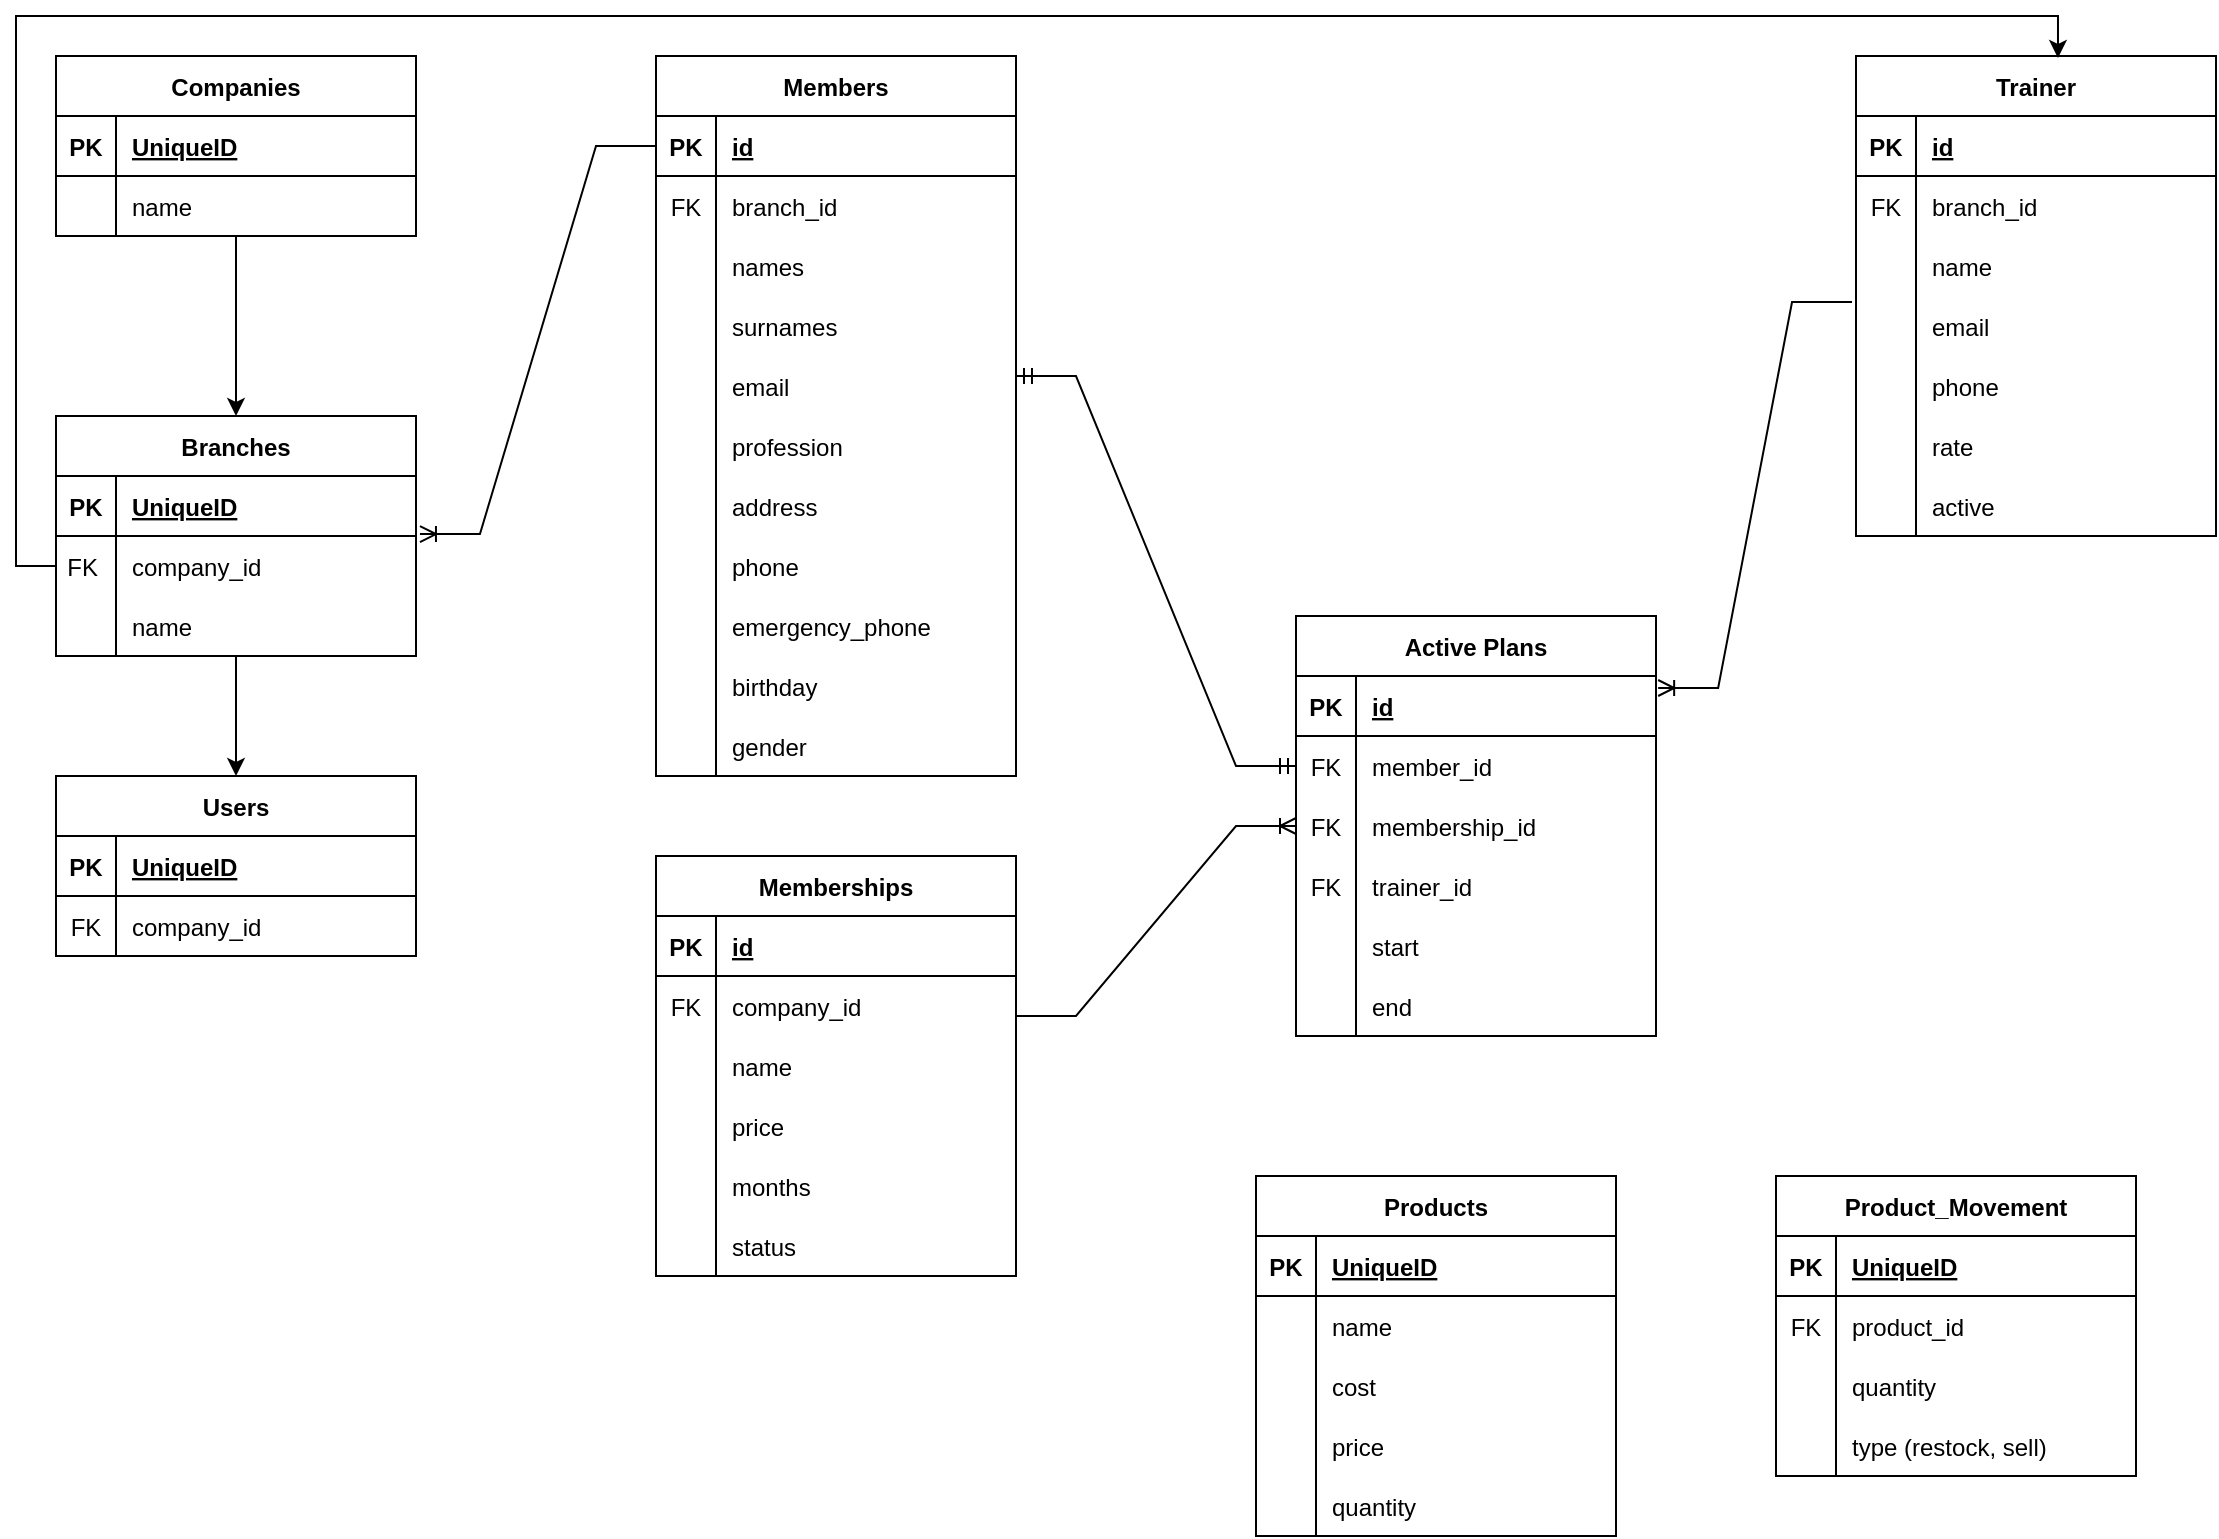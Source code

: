 <mxfile version="16.6.1" type="device"><diagram id="lhhKq6Ts2wrYSSRX7EdL" name="Page-1"><mxGraphModel dx="1662" dy="762" grid="1" gridSize="10" guides="1" tooltips="1" connect="1" arrows="1" fold="1" page="1" pageScale="1" pageWidth="1169" pageHeight="827" math="0" shadow="0"><root><mxCell id="0"/><mxCell id="1" parent="0"/><mxCell id="RJfyEJ_BaWfIP3uVrwbd-1" value="Members" style="shape=table;startSize=30;container=1;collapsible=1;childLayout=tableLayout;fixedRows=1;rowLines=0;fontStyle=1;align=center;resizeLast=1;" vertex="1" parent="1"><mxGeometry x="340" y="40" width="180" height="360" as="geometry"/></mxCell><mxCell id="RJfyEJ_BaWfIP3uVrwbd-2" value="" style="shape=tableRow;horizontal=0;startSize=0;swimlaneHead=0;swimlaneBody=0;fillColor=none;collapsible=0;dropTarget=0;points=[[0,0.5],[1,0.5]];portConstraint=eastwest;top=0;left=0;right=0;bottom=1;" vertex="1" parent="RJfyEJ_BaWfIP3uVrwbd-1"><mxGeometry y="30" width="180" height="30" as="geometry"/></mxCell><mxCell id="RJfyEJ_BaWfIP3uVrwbd-3" value="PK" style="shape=partialRectangle;connectable=0;fillColor=none;top=0;left=0;bottom=0;right=0;fontStyle=1;overflow=hidden;" vertex="1" parent="RJfyEJ_BaWfIP3uVrwbd-2"><mxGeometry width="30" height="30" as="geometry"><mxRectangle width="30" height="30" as="alternateBounds"/></mxGeometry></mxCell><mxCell id="RJfyEJ_BaWfIP3uVrwbd-4" value="id" style="shape=partialRectangle;connectable=0;fillColor=none;top=0;left=0;bottom=0;right=0;align=left;spacingLeft=6;fontStyle=5;overflow=hidden;" vertex="1" parent="RJfyEJ_BaWfIP3uVrwbd-2"><mxGeometry x="30" width="150" height="30" as="geometry"><mxRectangle width="150" height="30" as="alternateBounds"/></mxGeometry></mxCell><mxCell id="RJfyEJ_BaWfIP3uVrwbd-250" value="" style="shape=tableRow;horizontal=0;startSize=0;swimlaneHead=0;swimlaneBody=0;fillColor=none;collapsible=0;dropTarget=0;points=[[0,0.5],[1,0.5]];portConstraint=eastwest;top=0;left=0;right=0;bottom=0;" vertex="1" parent="RJfyEJ_BaWfIP3uVrwbd-1"><mxGeometry y="60" width="180" height="30" as="geometry"/></mxCell><mxCell id="RJfyEJ_BaWfIP3uVrwbd-251" value="FK" style="shape=partialRectangle;connectable=0;fillColor=none;top=0;left=0;bottom=0;right=0;editable=1;overflow=hidden;" vertex="1" parent="RJfyEJ_BaWfIP3uVrwbd-250"><mxGeometry width="30" height="30" as="geometry"><mxRectangle width="30" height="30" as="alternateBounds"/></mxGeometry></mxCell><mxCell id="RJfyEJ_BaWfIP3uVrwbd-252" value="branch_id" style="shape=partialRectangle;connectable=0;fillColor=none;top=0;left=0;bottom=0;right=0;align=left;spacingLeft=6;overflow=hidden;" vertex="1" parent="RJfyEJ_BaWfIP3uVrwbd-250"><mxGeometry x="30" width="150" height="30" as="geometry"><mxRectangle width="150" height="30" as="alternateBounds"/></mxGeometry></mxCell><mxCell id="RJfyEJ_BaWfIP3uVrwbd-5" value="" style="shape=tableRow;horizontal=0;startSize=0;swimlaneHead=0;swimlaneBody=0;fillColor=none;collapsible=0;dropTarget=0;points=[[0,0.5],[1,0.5]];portConstraint=eastwest;top=0;left=0;right=0;bottom=0;" vertex="1" parent="RJfyEJ_BaWfIP3uVrwbd-1"><mxGeometry y="90" width="180" height="30" as="geometry"/></mxCell><mxCell id="RJfyEJ_BaWfIP3uVrwbd-6" value="" style="shape=partialRectangle;connectable=0;fillColor=none;top=0;left=0;bottom=0;right=0;editable=1;overflow=hidden;" vertex="1" parent="RJfyEJ_BaWfIP3uVrwbd-5"><mxGeometry width="30" height="30" as="geometry"><mxRectangle width="30" height="30" as="alternateBounds"/></mxGeometry></mxCell><mxCell id="RJfyEJ_BaWfIP3uVrwbd-7" value="names" style="shape=partialRectangle;connectable=0;fillColor=none;top=0;left=0;bottom=0;right=0;align=left;spacingLeft=6;overflow=hidden;" vertex="1" parent="RJfyEJ_BaWfIP3uVrwbd-5"><mxGeometry x="30" width="150" height="30" as="geometry"><mxRectangle width="150" height="30" as="alternateBounds"/></mxGeometry></mxCell><mxCell id="RJfyEJ_BaWfIP3uVrwbd-8" value="" style="shape=tableRow;horizontal=0;startSize=0;swimlaneHead=0;swimlaneBody=0;fillColor=none;collapsible=0;dropTarget=0;points=[[0,0.5],[1,0.5]];portConstraint=eastwest;top=0;left=0;right=0;bottom=0;" vertex="1" parent="RJfyEJ_BaWfIP3uVrwbd-1"><mxGeometry y="120" width="180" height="30" as="geometry"/></mxCell><mxCell id="RJfyEJ_BaWfIP3uVrwbd-9" value="" style="shape=partialRectangle;connectable=0;fillColor=none;top=0;left=0;bottom=0;right=0;editable=1;overflow=hidden;" vertex="1" parent="RJfyEJ_BaWfIP3uVrwbd-8"><mxGeometry width="30" height="30" as="geometry"><mxRectangle width="30" height="30" as="alternateBounds"/></mxGeometry></mxCell><mxCell id="RJfyEJ_BaWfIP3uVrwbd-10" value="surnames" style="shape=partialRectangle;connectable=0;fillColor=none;top=0;left=0;bottom=0;right=0;align=left;spacingLeft=6;overflow=hidden;" vertex="1" parent="RJfyEJ_BaWfIP3uVrwbd-8"><mxGeometry x="30" width="150" height="30" as="geometry"><mxRectangle width="150" height="30" as="alternateBounds"/></mxGeometry></mxCell><mxCell id="RJfyEJ_BaWfIP3uVrwbd-11" value="" style="shape=tableRow;horizontal=0;startSize=0;swimlaneHead=0;swimlaneBody=0;fillColor=none;collapsible=0;dropTarget=0;points=[[0,0.5],[1,0.5]];portConstraint=eastwest;top=0;left=0;right=0;bottom=0;" vertex="1" parent="RJfyEJ_BaWfIP3uVrwbd-1"><mxGeometry y="150" width="180" height="30" as="geometry"/></mxCell><mxCell id="RJfyEJ_BaWfIP3uVrwbd-12" value="" style="shape=partialRectangle;connectable=0;fillColor=none;top=0;left=0;bottom=0;right=0;editable=1;overflow=hidden;" vertex="1" parent="RJfyEJ_BaWfIP3uVrwbd-11"><mxGeometry width="30" height="30" as="geometry"><mxRectangle width="30" height="30" as="alternateBounds"/></mxGeometry></mxCell><mxCell id="RJfyEJ_BaWfIP3uVrwbd-13" value="email" style="shape=partialRectangle;connectable=0;fillColor=none;top=0;left=0;bottom=0;right=0;align=left;spacingLeft=6;overflow=hidden;" vertex="1" parent="RJfyEJ_BaWfIP3uVrwbd-11"><mxGeometry x="30" width="150" height="30" as="geometry"><mxRectangle width="150" height="30" as="alternateBounds"/></mxGeometry></mxCell><mxCell id="RJfyEJ_BaWfIP3uVrwbd-34" value="" style="shape=tableRow;horizontal=0;startSize=0;swimlaneHead=0;swimlaneBody=0;fillColor=none;collapsible=0;dropTarget=0;points=[[0,0.5],[1,0.5]];portConstraint=eastwest;top=0;left=0;right=0;bottom=0;" vertex="1" parent="RJfyEJ_BaWfIP3uVrwbd-1"><mxGeometry y="180" width="180" height="30" as="geometry"/></mxCell><mxCell id="RJfyEJ_BaWfIP3uVrwbd-35" value="" style="shape=partialRectangle;connectable=0;fillColor=none;top=0;left=0;bottom=0;right=0;editable=1;overflow=hidden;" vertex="1" parent="RJfyEJ_BaWfIP3uVrwbd-34"><mxGeometry width="30" height="30" as="geometry"><mxRectangle width="30" height="30" as="alternateBounds"/></mxGeometry></mxCell><mxCell id="RJfyEJ_BaWfIP3uVrwbd-36" value="profession" style="shape=partialRectangle;connectable=0;fillColor=none;top=0;left=0;bottom=0;right=0;align=left;spacingLeft=6;overflow=hidden;" vertex="1" parent="RJfyEJ_BaWfIP3uVrwbd-34"><mxGeometry x="30" width="150" height="30" as="geometry"><mxRectangle width="150" height="30" as="alternateBounds"/></mxGeometry></mxCell><mxCell id="RJfyEJ_BaWfIP3uVrwbd-40" value="" style="shape=tableRow;horizontal=0;startSize=0;swimlaneHead=0;swimlaneBody=0;fillColor=none;collapsible=0;dropTarget=0;points=[[0,0.5],[1,0.5]];portConstraint=eastwest;top=0;left=0;right=0;bottom=0;" vertex="1" parent="RJfyEJ_BaWfIP3uVrwbd-1"><mxGeometry y="210" width="180" height="30" as="geometry"/></mxCell><mxCell id="RJfyEJ_BaWfIP3uVrwbd-41" value="" style="shape=partialRectangle;connectable=0;fillColor=none;top=0;left=0;bottom=0;right=0;editable=1;overflow=hidden;" vertex="1" parent="RJfyEJ_BaWfIP3uVrwbd-40"><mxGeometry width="30" height="30" as="geometry"><mxRectangle width="30" height="30" as="alternateBounds"/></mxGeometry></mxCell><mxCell id="RJfyEJ_BaWfIP3uVrwbd-42" value="address" style="shape=partialRectangle;connectable=0;fillColor=none;top=0;left=0;bottom=0;right=0;align=left;spacingLeft=6;overflow=hidden;" vertex="1" parent="RJfyEJ_BaWfIP3uVrwbd-40"><mxGeometry x="30" width="150" height="30" as="geometry"><mxRectangle width="150" height="30" as="alternateBounds"/></mxGeometry></mxCell><mxCell id="RJfyEJ_BaWfIP3uVrwbd-37" value="" style="shape=tableRow;horizontal=0;startSize=0;swimlaneHead=0;swimlaneBody=0;fillColor=none;collapsible=0;dropTarget=0;points=[[0,0.5],[1,0.5]];portConstraint=eastwest;top=0;left=0;right=0;bottom=0;" vertex="1" parent="RJfyEJ_BaWfIP3uVrwbd-1"><mxGeometry y="240" width="180" height="30" as="geometry"/></mxCell><mxCell id="RJfyEJ_BaWfIP3uVrwbd-38" value="" style="shape=partialRectangle;connectable=0;fillColor=none;top=0;left=0;bottom=0;right=0;editable=1;overflow=hidden;" vertex="1" parent="RJfyEJ_BaWfIP3uVrwbd-37"><mxGeometry width="30" height="30" as="geometry"><mxRectangle width="30" height="30" as="alternateBounds"/></mxGeometry></mxCell><mxCell id="RJfyEJ_BaWfIP3uVrwbd-39" value="phone" style="shape=partialRectangle;connectable=0;fillColor=none;top=0;left=0;bottom=0;right=0;align=left;spacingLeft=6;overflow=hidden;" vertex="1" parent="RJfyEJ_BaWfIP3uVrwbd-37"><mxGeometry x="30" width="150" height="30" as="geometry"><mxRectangle width="150" height="30" as="alternateBounds"/></mxGeometry></mxCell><mxCell id="RJfyEJ_BaWfIP3uVrwbd-14" value="" style="shape=tableRow;horizontal=0;startSize=0;swimlaneHead=0;swimlaneBody=0;fillColor=none;collapsible=0;dropTarget=0;points=[[0,0.5],[1,0.5]];portConstraint=eastwest;top=0;left=0;right=0;bottom=0;" vertex="1" parent="RJfyEJ_BaWfIP3uVrwbd-1"><mxGeometry y="270" width="180" height="30" as="geometry"/></mxCell><mxCell id="RJfyEJ_BaWfIP3uVrwbd-15" value="" style="shape=partialRectangle;connectable=0;fillColor=none;top=0;left=0;bottom=0;right=0;editable=1;overflow=hidden;" vertex="1" parent="RJfyEJ_BaWfIP3uVrwbd-14"><mxGeometry width="30" height="30" as="geometry"><mxRectangle width="30" height="30" as="alternateBounds"/></mxGeometry></mxCell><mxCell id="RJfyEJ_BaWfIP3uVrwbd-16" value="emergency_phone" style="shape=partialRectangle;connectable=0;fillColor=none;top=0;left=0;bottom=0;right=0;align=left;spacingLeft=6;overflow=hidden;" vertex="1" parent="RJfyEJ_BaWfIP3uVrwbd-14"><mxGeometry x="30" width="150" height="30" as="geometry"><mxRectangle width="150" height="30" as="alternateBounds"/></mxGeometry></mxCell><mxCell id="RJfyEJ_BaWfIP3uVrwbd-43" value="" style="shape=tableRow;horizontal=0;startSize=0;swimlaneHead=0;swimlaneBody=0;fillColor=none;collapsible=0;dropTarget=0;points=[[0,0.5],[1,0.5]];portConstraint=eastwest;top=0;left=0;right=0;bottom=0;" vertex="1" parent="RJfyEJ_BaWfIP3uVrwbd-1"><mxGeometry y="300" width="180" height="30" as="geometry"/></mxCell><mxCell id="RJfyEJ_BaWfIP3uVrwbd-44" value="" style="shape=partialRectangle;connectable=0;fillColor=none;top=0;left=0;bottom=0;right=0;editable=1;overflow=hidden;" vertex="1" parent="RJfyEJ_BaWfIP3uVrwbd-43"><mxGeometry width="30" height="30" as="geometry"><mxRectangle width="30" height="30" as="alternateBounds"/></mxGeometry></mxCell><mxCell id="RJfyEJ_BaWfIP3uVrwbd-45" value="birthday" style="shape=partialRectangle;connectable=0;fillColor=none;top=0;left=0;bottom=0;right=0;align=left;spacingLeft=6;overflow=hidden;" vertex="1" parent="RJfyEJ_BaWfIP3uVrwbd-43"><mxGeometry x="30" width="150" height="30" as="geometry"><mxRectangle width="150" height="30" as="alternateBounds"/></mxGeometry></mxCell><mxCell id="RJfyEJ_BaWfIP3uVrwbd-46" value="" style="shape=tableRow;horizontal=0;startSize=0;swimlaneHead=0;swimlaneBody=0;fillColor=none;collapsible=0;dropTarget=0;points=[[0,0.5],[1,0.5]];portConstraint=eastwest;top=0;left=0;right=0;bottom=0;" vertex="1" parent="RJfyEJ_BaWfIP3uVrwbd-1"><mxGeometry y="330" width="180" height="30" as="geometry"/></mxCell><mxCell id="RJfyEJ_BaWfIP3uVrwbd-47" value="" style="shape=partialRectangle;connectable=0;fillColor=none;top=0;left=0;bottom=0;right=0;editable=1;overflow=hidden;" vertex="1" parent="RJfyEJ_BaWfIP3uVrwbd-46"><mxGeometry width="30" height="30" as="geometry"><mxRectangle width="30" height="30" as="alternateBounds"/></mxGeometry></mxCell><mxCell id="RJfyEJ_BaWfIP3uVrwbd-48" value="gender" style="shape=partialRectangle;connectable=0;fillColor=none;top=0;left=0;bottom=0;right=0;align=left;spacingLeft=6;overflow=hidden;" vertex="1" parent="RJfyEJ_BaWfIP3uVrwbd-46"><mxGeometry x="30" width="150" height="30" as="geometry"><mxRectangle width="150" height="30" as="alternateBounds"/></mxGeometry></mxCell><mxCell id="RJfyEJ_BaWfIP3uVrwbd-51" value="Memberships" style="shape=table;startSize=30;container=1;collapsible=1;childLayout=tableLayout;fixedRows=1;rowLines=0;fontStyle=1;align=center;resizeLast=1;" vertex="1" parent="1"><mxGeometry x="340" y="440" width="180" height="210" as="geometry"/></mxCell><mxCell id="RJfyEJ_BaWfIP3uVrwbd-52" value="" style="shape=tableRow;horizontal=0;startSize=0;swimlaneHead=0;swimlaneBody=0;fillColor=none;collapsible=0;dropTarget=0;points=[[0,0.5],[1,0.5]];portConstraint=eastwest;top=0;left=0;right=0;bottom=1;" vertex="1" parent="RJfyEJ_BaWfIP3uVrwbd-51"><mxGeometry y="30" width="180" height="30" as="geometry"/></mxCell><mxCell id="RJfyEJ_BaWfIP3uVrwbd-53" value="PK" style="shape=partialRectangle;connectable=0;fillColor=none;top=0;left=0;bottom=0;right=0;fontStyle=1;overflow=hidden;" vertex="1" parent="RJfyEJ_BaWfIP3uVrwbd-52"><mxGeometry width="30" height="30" as="geometry"><mxRectangle width="30" height="30" as="alternateBounds"/></mxGeometry></mxCell><mxCell id="RJfyEJ_BaWfIP3uVrwbd-54" value="id" style="shape=partialRectangle;connectable=0;fillColor=none;top=0;left=0;bottom=0;right=0;align=left;spacingLeft=6;fontStyle=5;overflow=hidden;" vertex="1" parent="RJfyEJ_BaWfIP3uVrwbd-52"><mxGeometry x="30" width="150" height="30" as="geometry"><mxRectangle width="150" height="30" as="alternateBounds"/></mxGeometry></mxCell><mxCell id="RJfyEJ_BaWfIP3uVrwbd-269" value="" style="shape=tableRow;horizontal=0;startSize=0;swimlaneHead=0;swimlaneBody=0;fillColor=none;collapsible=0;dropTarget=0;points=[[0,0.5],[1,0.5]];portConstraint=eastwest;top=0;left=0;right=0;bottom=0;" vertex="1" parent="RJfyEJ_BaWfIP3uVrwbd-51"><mxGeometry y="60" width="180" height="30" as="geometry"/></mxCell><mxCell id="RJfyEJ_BaWfIP3uVrwbd-270" value="FK" style="shape=partialRectangle;connectable=0;fillColor=none;top=0;left=0;bottom=0;right=0;editable=1;overflow=hidden;" vertex="1" parent="RJfyEJ_BaWfIP3uVrwbd-269"><mxGeometry width="30" height="30" as="geometry"><mxRectangle width="30" height="30" as="alternateBounds"/></mxGeometry></mxCell><mxCell id="RJfyEJ_BaWfIP3uVrwbd-271" value="company_id" style="shape=partialRectangle;connectable=0;fillColor=none;top=0;left=0;bottom=0;right=0;align=left;spacingLeft=6;overflow=hidden;" vertex="1" parent="RJfyEJ_BaWfIP3uVrwbd-269"><mxGeometry x="30" width="150" height="30" as="geometry"><mxRectangle width="150" height="30" as="alternateBounds"/></mxGeometry></mxCell><mxCell id="RJfyEJ_BaWfIP3uVrwbd-55" value="" style="shape=tableRow;horizontal=0;startSize=0;swimlaneHead=0;swimlaneBody=0;fillColor=none;collapsible=0;dropTarget=0;points=[[0,0.5],[1,0.5]];portConstraint=eastwest;top=0;left=0;right=0;bottom=0;" vertex="1" parent="RJfyEJ_BaWfIP3uVrwbd-51"><mxGeometry y="90" width="180" height="30" as="geometry"/></mxCell><mxCell id="RJfyEJ_BaWfIP3uVrwbd-56" value="" style="shape=partialRectangle;connectable=0;fillColor=none;top=0;left=0;bottom=0;right=0;editable=1;overflow=hidden;" vertex="1" parent="RJfyEJ_BaWfIP3uVrwbd-55"><mxGeometry width="30" height="30" as="geometry"><mxRectangle width="30" height="30" as="alternateBounds"/></mxGeometry></mxCell><mxCell id="RJfyEJ_BaWfIP3uVrwbd-57" value="name" style="shape=partialRectangle;connectable=0;fillColor=none;top=0;left=0;bottom=0;right=0;align=left;spacingLeft=6;overflow=hidden;" vertex="1" parent="RJfyEJ_BaWfIP3uVrwbd-55"><mxGeometry x="30" width="150" height="30" as="geometry"><mxRectangle width="150" height="30" as="alternateBounds"/></mxGeometry></mxCell><mxCell id="RJfyEJ_BaWfIP3uVrwbd-58" value="" style="shape=tableRow;horizontal=0;startSize=0;swimlaneHead=0;swimlaneBody=0;fillColor=none;collapsible=0;dropTarget=0;points=[[0,0.5],[1,0.5]];portConstraint=eastwest;top=0;left=0;right=0;bottom=0;" vertex="1" parent="RJfyEJ_BaWfIP3uVrwbd-51"><mxGeometry y="120" width="180" height="30" as="geometry"/></mxCell><mxCell id="RJfyEJ_BaWfIP3uVrwbd-59" value="" style="shape=partialRectangle;connectable=0;fillColor=none;top=0;left=0;bottom=0;right=0;editable=1;overflow=hidden;" vertex="1" parent="RJfyEJ_BaWfIP3uVrwbd-58"><mxGeometry width="30" height="30" as="geometry"><mxRectangle width="30" height="30" as="alternateBounds"/></mxGeometry></mxCell><mxCell id="RJfyEJ_BaWfIP3uVrwbd-60" value="price" style="shape=partialRectangle;connectable=0;fillColor=none;top=0;left=0;bottom=0;right=0;align=left;spacingLeft=6;overflow=hidden;" vertex="1" parent="RJfyEJ_BaWfIP3uVrwbd-58"><mxGeometry x="30" width="150" height="30" as="geometry"><mxRectangle width="150" height="30" as="alternateBounds"/></mxGeometry></mxCell><mxCell id="RJfyEJ_BaWfIP3uVrwbd-61" value="" style="shape=tableRow;horizontal=0;startSize=0;swimlaneHead=0;swimlaneBody=0;fillColor=none;collapsible=0;dropTarget=0;points=[[0,0.5],[1,0.5]];portConstraint=eastwest;top=0;left=0;right=0;bottom=0;" vertex="1" parent="RJfyEJ_BaWfIP3uVrwbd-51"><mxGeometry y="150" width="180" height="30" as="geometry"/></mxCell><mxCell id="RJfyEJ_BaWfIP3uVrwbd-62" value="" style="shape=partialRectangle;connectable=0;fillColor=none;top=0;left=0;bottom=0;right=0;editable=1;overflow=hidden;" vertex="1" parent="RJfyEJ_BaWfIP3uVrwbd-61"><mxGeometry width="30" height="30" as="geometry"><mxRectangle width="30" height="30" as="alternateBounds"/></mxGeometry></mxCell><mxCell id="RJfyEJ_BaWfIP3uVrwbd-63" value="months" style="shape=partialRectangle;connectable=0;fillColor=none;top=0;left=0;bottom=0;right=0;align=left;spacingLeft=6;overflow=hidden;" vertex="1" parent="RJfyEJ_BaWfIP3uVrwbd-61"><mxGeometry x="30" width="150" height="30" as="geometry"><mxRectangle width="150" height="30" as="alternateBounds"/></mxGeometry></mxCell><mxCell id="RJfyEJ_BaWfIP3uVrwbd-64" value="" style="shape=tableRow;horizontal=0;startSize=0;swimlaneHead=0;swimlaneBody=0;fillColor=none;collapsible=0;dropTarget=0;points=[[0,0.5],[1,0.5]];portConstraint=eastwest;top=0;left=0;right=0;bottom=0;" vertex="1" parent="RJfyEJ_BaWfIP3uVrwbd-51"><mxGeometry y="180" width="180" height="30" as="geometry"/></mxCell><mxCell id="RJfyEJ_BaWfIP3uVrwbd-65" value="" style="shape=partialRectangle;connectable=0;fillColor=none;top=0;left=0;bottom=0;right=0;editable=1;overflow=hidden;" vertex="1" parent="RJfyEJ_BaWfIP3uVrwbd-64"><mxGeometry width="30" height="30" as="geometry"><mxRectangle width="30" height="30" as="alternateBounds"/></mxGeometry></mxCell><mxCell id="RJfyEJ_BaWfIP3uVrwbd-66" value="status" style="shape=partialRectangle;connectable=0;fillColor=none;top=0;left=0;bottom=0;right=0;align=left;spacingLeft=6;overflow=hidden;" vertex="1" parent="RJfyEJ_BaWfIP3uVrwbd-64"><mxGeometry x="30" width="150" height="30" as="geometry"><mxRectangle width="150" height="30" as="alternateBounds"/></mxGeometry></mxCell><mxCell id="RJfyEJ_BaWfIP3uVrwbd-106" value="Active Plans" style="shape=table;startSize=30;container=1;collapsible=1;childLayout=tableLayout;fixedRows=1;rowLines=0;fontStyle=1;align=center;resizeLast=1;" vertex="1" parent="1"><mxGeometry x="660" y="320" width="180" height="210" as="geometry"/></mxCell><mxCell id="RJfyEJ_BaWfIP3uVrwbd-107" value="" style="shape=tableRow;horizontal=0;startSize=0;swimlaneHead=0;swimlaneBody=0;fillColor=none;collapsible=0;dropTarget=0;points=[[0,0.5],[1,0.5]];portConstraint=eastwest;top=0;left=0;right=0;bottom=1;" vertex="1" parent="RJfyEJ_BaWfIP3uVrwbd-106"><mxGeometry y="30" width="180" height="30" as="geometry"/></mxCell><mxCell id="RJfyEJ_BaWfIP3uVrwbd-108" value="PK" style="shape=partialRectangle;connectable=0;fillColor=none;top=0;left=0;bottom=0;right=0;fontStyle=1;overflow=hidden;" vertex="1" parent="RJfyEJ_BaWfIP3uVrwbd-107"><mxGeometry width="30" height="30" as="geometry"><mxRectangle width="30" height="30" as="alternateBounds"/></mxGeometry></mxCell><mxCell id="RJfyEJ_BaWfIP3uVrwbd-109" value="id" style="shape=partialRectangle;connectable=0;fillColor=none;top=0;left=0;bottom=0;right=0;align=left;spacingLeft=6;fontStyle=5;overflow=hidden;" vertex="1" parent="RJfyEJ_BaWfIP3uVrwbd-107"><mxGeometry x="30" width="150" height="30" as="geometry"><mxRectangle width="150" height="30" as="alternateBounds"/></mxGeometry></mxCell><mxCell id="RJfyEJ_BaWfIP3uVrwbd-110" value="" style="shape=tableRow;horizontal=0;startSize=0;swimlaneHead=0;swimlaneBody=0;fillColor=none;collapsible=0;dropTarget=0;points=[[0,0.5],[1,0.5]];portConstraint=eastwest;top=0;left=0;right=0;bottom=0;" vertex="1" parent="RJfyEJ_BaWfIP3uVrwbd-106"><mxGeometry y="60" width="180" height="30" as="geometry"/></mxCell><mxCell id="RJfyEJ_BaWfIP3uVrwbd-111" value="FK" style="shape=partialRectangle;connectable=0;fillColor=none;top=0;left=0;bottom=0;right=0;editable=1;overflow=hidden;" vertex="1" parent="RJfyEJ_BaWfIP3uVrwbd-110"><mxGeometry width="30" height="30" as="geometry"><mxRectangle width="30" height="30" as="alternateBounds"/></mxGeometry></mxCell><mxCell id="RJfyEJ_BaWfIP3uVrwbd-112" value="member_id" style="shape=partialRectangle;connectable=0;fillColor=none;top=0;left=0;bottom=0;right=0;align=left;spacingLeft=6;overflow=hidden;" vertex="1" parent="RJfyEJ_BaWfIP3uVrwbd-110"><mxGeometry x="30" width="150" height="30" as="geometry"><mxRectangle width="150" height="30" as="alternateBounds"/></mxGeometry></mxCell><mxCell id="RJfyEJ_BaWfIP3uVrwbd-113" value="" style="shape=tableRow;horizontal=0;startSize=0;swimlaneHead=0;swimlaneBody=0;fillColor=none;collapsible=0;dropTarget=0;points=[[0,0.5],[1,0.5]];portConstraint=eastwest;top=0;left=0;right=0;bottom=0;" vertex="1" parent="RJfyEJ_BaWfIP3uVrwbd-106"><mxGeometry y="90" width="180" height="30" as="geometry"/></mxCell><mxCell id="RJfyEJ_BaWfIP3uVrwbd-114" value="FK" style="shape=partialRectangle;connectable=0;fillColor=none;top=0;left=0;bottom=0;right=0;editable=1;overflow=hidden;" vertex="1" parent="RJfyEJ_BaWfIP3uVrwbd-113"><mxGeometry width="30" height="30" as="geometry"><mxRectangle width="30" height="30" as="alternateBounds"/></mxGeometry></mxCell><mxCell id="RJfyEJ_BaWfIP3uVrwbd-115" value="membership_id" style="shape=partialRectangle;connectable=0;fillColor=none;top=0;left=0;bottom=0;right=0;align=left;spacingLeft=6;overflow=hidden;" vertex="1" parent="RJfyEJ_BaWfIP3uVrwbd-113"><mxGeometry x="30" width="150" height="30" as="geometry"><mxRectangle width="150" height="30" as="alternateBounds"/></mxGeometry></mxCell><mxCell id="RJfyEJ_BaWfIP3uVrwbd-144" value="" style="shape=tableRow;horizontal=0;startSize=0;swimlaneHead=0;swimlaneBody=0;fillColor=none;collapsible=0;dropTarget=0;points=[[0,0.5],[1,0.5]];portConstraint=eastwest;top=0;left=0;right=0;bottom=0;" vertex="1" parent="RJfyEJ_BaWfIP3uVrwbd-106"><mxGeometry y="120" width="180" height="30" as="geometry"/></mxCell><mxCell id="RJfyEJ_BaWfIP3uVrwbd-145" value="FK" style="shape=partialRectangle;connectable=0;fillColor=none;top=0;left=0;bottom=0;right=0;editable=1;overflow=hidden;" vertex="1" parent="RJfyEJ_BaWfIP3uVrwbd-144"><mxGeometry width="30" height="30" as="geometry"><mxRectangle width="30" height="30" as="alternateBounds"/></mxGeometry></mxCell><mxCell id="RJfyEJ_BaWfIP3uVrwbd-146" value="trainer_id" style="shape=partialRectangle;connectable=0;fillColor=none;top=0;left=0;bottom=0;right=0;align=left;spacingLeft=6;overflow=hidden;" vertex="1" parent="RJfyEJ_BaWfIP3uVrwbd-144"><mxGeometry x="30" width="150" height="30" as="geometry"><mxRectangle width="150" height="30" as="alternateBounds"/></mxGeometry></mxCell><mxCell id="RJfyEJ_BaWfIP3uVrwbd-116" value="" style="shape=tableRow;horizontal=0;startSize=0;swimlaneHead=0;swimlaneBody=0;fillColor=none;collapsible=0;dropTarget=0;points=[[0,0.5],[1,0.5]];portConstraint=eastwest;top=0;left=0;right=0;bottom=0;" vertex="1" parent="RJfyEJ_BaWfIP3uVrwbd-106"><mxGeometry y="150" width="180" height="30" as="geometry"/></mxCell><mxCell id="RJfyEJ_BaWfIP3uVrwbd-117" value="" style="shape=partialRectangle;connectable=0;fillColor=none;top=0;left=0;bottom=0;right=0;editable=1;overflow=hidden;" vertex="1" parent="RJfyEJ_BaWfIP3uVrwbd-116"><mxGeometry width="30" height="30" as="geometry"><mxRectangle width="30" height="30" as="alternateBounds"/></mxGeometry></mxCell><mxCell id="RJfyEJ_BaWfIP3uVrwbd-118" value="start" style="shape=partialRectangle;connectable=0;fillColor=none;top=0;left=0;bottom=0;right=0;align=left;spacingLeft=6;overflow=hidden;" vertex="1" parent="RJfyEJ_BaWfIP3uVrwbd-116"><mxGeometry x="30" width="150" height="30" as="geometry"><mxRectangle width="150" height="30" as="alternateBounds"/></mxGeometry></mxCell><mxCell id="RJfyEJ_BaWfIP3uVrwbd-119" value="" style="shape=tableRow;horizontal=0;startSize=0;swimlaneHead=0;swimlaneBody=0;fillColor=none;collapsible=0;dropTarget=0;points=[[0,0.5],[1,0.5]];portConstraint=eastwest;top=0;left=0;right=0;bottom=0;" vertex="1" parent="RJfyEJ_BaWfIP3uVrwbd-106"><mxGeometry y="180" width="180" height="30" as="geometry"/></mxCell><mxCell id="RJfyEJ_BaWfIP3uVrwbd-120" value="" style="shape=partialRectangle;connectable=0;fillColor=none;top=0;left=0;bottom=0;right=0;editable=1;overflow=hidden;" vertex="1" parent="RJfyEJ_BaWfIP3uVrwbd-119"><mxGeometry width="30" height="30" as="geometry"><mxRectangle width="30" height="30" as="alternateBounds"/></mxGeometry></mxCell><mxCell id="RJfyEJ_BaWfIP3uVrwbd-121" value="end" style="shape=partialRectangle;connectable=0;fillColor=none;top=0;left=0;bottom=0;right=0;align=left;spacingLeft=6;overflow=hidden;" vertex="1" parent="RJfyEJ_BaWfIP3uVrwbd-119"><mxGeometry x="30" width="150" height="30" as="geometry"><mxRectangle width="150" height="30" as="alternateBounds"/></mxGeometry></mxCell><mxCell id="RJfyEJ_BaWfIP3uVrwbd-123" value="" style="edgeStyle=entityRelationEdgeStyle;fontSize=12;html=1;endArrow=ERoneToMany;rounded=0;entryX=0;entryY=0.5;entryDx=0;entryDy=0;" edge="1" parent="1" target="RJfyEJ_BaWfIP3uVrwbd-113"><mxGeometry width="100" height="100" relative="1" as="geometry"><mxPoint x="520" y="520" as="sourcePoint"/><mxPoint x="620" y="420" as="targetPoint"/></mxGeometry></mxCell><mxCell id="RJfyEJ_BaWfIP3uVrwbd-124" value="" style="edgeStyle=entityRelationEdgeStyle;fontSize=12;html=1;endArrow=ERmandOne;startArrow=ERmandOne;rounded=0;entryX=0;entryY=0.5;entryDx=0;entryDy=0;" edge="1" parent="1" target="RJfyEJ_BaWfIP3uVrwbd-110"><mxGeometry width="100" height="100" relative="1" as="geometry"><mxPoint x="520" y="200" as="sourcePoint"/><mxPoint x="620" y="100" as="targetPoint"/></mxGeometry></mxCell><mxCell id="RJfyEJ_BaWfIP3uVrwbd-125" value="Trainer" style="shape=table;startSize=30;container=1;collapsible=1;childLayout=tableLayout;fixedRows=1;rowLines=0;fontStyle=1;align=center;resizeLast=1;" vertex="1" parent="1"><mxGeometry x="940" y="40" width="180" height="240" as="geometry"/></mxCell><mxCell id="RJfyEJ_BaWfIP3uVrwbd-126" value="" style="shape=tableRow;horizontal=0;startSize=0;swimlaneHead=0;swimlaneBody=0;fillColor=none;collapsible=0;dropTarget=0;points=[[0,0.5],[1,0.5]];portConstraint=eastwest;top=0;left=0;right=0;bottom=1;" vertex="1" parent="RJfyEJ_BaWfIP3uVrwbd-125"><mxGeometry y="30" width="180" height="30" as="geometry"/></mxCell><mxCell id="RJfyEJ_BaWfIP3uVrwbd-127" value="PK" style="shape=partialRectangle;connectable=0;fillColor=none;top=0;left=0;bottom=0;right=0;fontStyle=1;overflow=hidden;" vertex="1" parent="RJfyEJ_BaWfIP3uVrwbd-126"><mxGeometry width="30" height="30" as="geometry"><mxRectangle width="30" height="30" as="alternateBounds"/></mxGeometry></mxCell><mxCell id="RJfyEJ_BaWfIP3uVrwbd-128" value="id" style="shape=partialRectangle;connectable=0;fillColor=none;top=0;left=0;bottom=0;right=0;align=left;spacingLeft=6;fontStyle=5;overflow=hidden;" vertex="1" parent="RJfyEJ_BaWfIP3uVrwbd-126"><mxGeometry x="30" width="150" height="30" as="geometry"><mxRectangle width="150" height="30" as="alternateBounds"/></mxGeometry></mxCell><mxCell id="RJfyEJ_BaWfIP3uVrwbd-210" value="" style="shape=tableRow;horizontal=0;startSize=0;swimlaneHead=0;swimlaneBody=0;fillColor=none;collapsible=0;dropTarget=0;points=[[0,0.5],[1,0.5]];portConstraint=eastwest;top=0;left=0;right=0;bottom=0;" vertex="1" parent="RJfyEJ_BaWfIP3uVrwbd-125"><mxGeometry y="60" width="180" height="30" as="geometry"/></mxCell><mxCell id="RJfyEJ_BaWfIP3uVrwbd-211" value="FK" style="shape=partialRectangle;connectable=0;fillColor=none;top=0;left=0;bottom=0;right=0;editable=1;overflow=hidden;" vertex="1" parent="RJfyEJ_BaWfIP3uVrwbd-210"><mxGeometry width="30" height="30" as="geometry"><mxRectangle width="30" height="30" as="alternateBounds"/></mxGeometry></mxCell><mxCell id="RJfyEJ_BaWfIP3uVrwbd-212" value="branch_id" style="shape=partialRectangle;connectable=0;fillColor=none;top=0;left=0;bottom=0;right=0;align=left;spacingLeft=6;overflow=hidden;" vertex="1" parent="RJfyEJ_BaWfIP3uVrwbd-210"><mxGeometry x="30" width="150" height="30" as="geometry"><mxRectangle width="150" height="30" as="alternateBounds"/></mxGeometry></mxCell><mxCell id="RJfyEJ_BaWfIP3uVrwbd-129" value="" style="shape=tableRow;horizontal=0;startSize=0;swimlaneHead=0;swimlaneBody=0;fillColor=none;collapsible=0;dropTarget=0;points=[[0,0.5],[1,0.5]];portConstraint=eastwest;top=0;left=0;right=0;bottom=0;" vertex="1" parent="RJfyEJ_BaWfIP3uVrwbd-125"><mxGeometry y="90" width="180" height="30" as="geometry"/></mxCell><mxCell id="RJfyEJ_BaWfIP3uVrwbd-130" value="" style="shape=partialRectangle;connectable=0;fillColor=none;top=0;left=0;bottom=0;right=0;editable=1;overflow=hidden;" vertex="1" parent="RJfyEJ_BaWfIP3uVrwbd-129"><mxGeometry width="30" height="30" as="geometry"><mxRectangle width="30" height="30" as="alternateBounds"/></mxGeometry></mxCell><mxCell id="RJfyEJ_BaWfIP3uVrwbd-131" value="name" style="shape=partialRectangle;connectable=0;fillColor=none;top=0;left=0;bottom=0;right=0;align=left;spacingLeft=6;overflow=hidden;" vertex="1" parent="RJfyEJ_BaWfIP3uVrwbd-129"><mxGeometry x="30" width="150" height="30" as="geometry"><mxRectangle width="150" height="30" as="alternateBounds"/></mxGeometry></mxCell><mxCell id="RJfyEJ_BaWfIP3uVrwbd-132" value="" style="shape=tableRow;horizontal=0;startSize=0;swimlaneHead=0;swimlaneBody=0;fillColor=none;collapsible=0;dropTarget=0;points=[[0,0.5],[1,0.5]];portConstraint=eastwest;top=0;left=0;right=0;bottom=0;" vertex="1" parent="RJfyEJ_BaWfIP3uVrwbd-125"><mxGeometry y="120" width="180" height="30" as="geometry"/></mxCell><mxCell id="RJfyEJ_BaWfIP3uVrwbd-133" value="" style="shape=partialRectangle;connectable=0;fillColor=none;top=0;left=0;bottom=0;right=0;editable=1;overflow=hidden;" vertex="1" parent="RJfyEJ_BaWfIP3uVrwbd-132"><mxGeometry width="30" height="30" as="geometry"><mxRectangle width="30" height="30" as="alternateBounds"/></mxGeometry></mxCell><mxCell id="RJfyEJ_BaWfIP3uVrwbd-134" value="email" style="shape=partialRectangle;connectable=0;fillColor=none;top=0;left=0;bottom=0;right=0;align=left;spacingLeft=6;overflow=hidden;" vertex="1" parent="RJfyEJ_BaWfIP3uVrwbd-132"><mxGeometry x="30" width="150" height="30" as="geometry"><mxRectangle width="150" height="30" as="alternateBounds"/></mxGeometry></mxCell><mxCell id="RJfyEJ_BaWfIP3uVrwbd-135" value="" style="shape=tableRow;horizontal=0;startSize=0;swimlaneHead=0;swimlaneBody=0;fillColor=none;collapsible=0;dropTarget=0;points=[[0,0.5],[1,0.5]];portConstraint=eastwest;top=0;left=0;right=0;bottom=0;" vertex="1" parent="RJfyEJ_BaWfIP3uVrwbd-125"><mxGeometry y="150" width="180" height="30" as="geometry"/></mxCell><mxCell id="RJfyEJ_BaWfIP3uVrwbd-136" value="" style="shape=partialRectangle;connectable=0;fillColor=none;top=0;left=0;bottom=0;right=0;editable=1;overflow=hidden;" vertex="1" parent="RJfyEJ_BaWfIP3uVrwbd-135"><mxGeometry width="30" height="30" as="geometry"><mxRectangle width="30" height="30" as="alternateBounds"/></mxGeometry></mxCell><mxCell id="RJfyEJ_BaWfIP3uVrwbd-137" value="phone" style="shape=partialRectangle;connectable=0;fillColor=none;top=0;left=0;bottom=0;right=0;align=left;spacingLeft=6;overflow=hidden;" vertex="1" parent="RJfyEJ_BaWfIP3uVrwbd-135"><mxGeometry x="30" width="150" height="30" as="geometry"><mxRectangle width="150" height="30" as="alternateBounds"/></mxGeometry></mxCell><mxCell id="RJfyEJ_BaWfIP3uVrwbd-138" value="" style="shape=tableRow;horizontal=0;startSize=0;swimlaneHead=0;swimlaneBody=0;fillColor=none;collapsible=0;dropTarget=0;points=[[0,0.5],[1,0.5]];portConstraint=eastwest;top=0;left=0;right=0;bottom=0;" vertex="1" parent="RJfyEJ_BaWfIP3uVrwbd-125"><mxGeometry y="180" width="180" height="30" as="geometry"/></mxCell><mxCell id="RJfyEJ_BaWfIP3uVrwbd-139" value="" style="shape=partialRectangle;connectable=0;fillColor=none;top=0;left=0;bottom=0;right=0;editable=1;overflow=hidden;" vertex="1" parent="RJfyEJ_BaWfIP3uVrwbd-138"><mxGeometry width="30" height="30" as="geometry"><mxRectangle width="30" height="30" as="alternateBounds"/></mxGeometry></mxCell><mxCell id="RJfyEJ_BaWfIP3uVrwbd-140" value="rate" style="shape=partialRectangle;connectable=0;fillColor=none;top=0;left=0;bottom=0;right=0;align=left;spacingLeft=6;overflow=hidden;" vertex="1" parent="RJfyEJ_BaWfIP3uVrwbd-138"><mxGeometry x="30" width="150" height="30" as="geometry"><mxRectangle width="150" height="30" as="alternateBounds"/></mxGeometry></mxCell><mxCell id="RJfyEJ_BaWfIP3uVrwbd-141" value="" style="shape=tableRow;horizontal=0;startSize=0;swimlaneHead=0;swimlaneBody=0;fillColor=none;collapsible=0;dropTarget=0;points=[[0,0.5],[1,0.5]];portConstraint=eastwest;top=0;left=0;right=0;bottom=0;" vertex="1" parent="RJfyEJ_BaWfIP3uVrwbd-125"><mxGeometry y="210" width="180" height="30" as="geometry"/></mxCell><mxCell id="RJfyEJ_BaWfIP3uVrwbd-142" value="" style="shape=partialRectangle;connectable=0;fillColor=none;top=0;left=0;bottom=0;right=0;editable=1;overflow=hidden;" vertex="1" parent="RJfyEJ_BaWfIP3uVrwbd-141"><mxGeometry width="30" height="30" as="geometry"><mxRectangle width="30" height="30" as="alternateBounds"/></mxGeometry></mxCell><mxCell id="RJfyEJ_BaWfIP3uVrwbd-143" value="active" style="shape=partialRectangle;connectable=0;fillColor=none;top=0;left=0;bottom=0;right=0;align=left;spacingLeft=6;overflow=hidden;" vertex="1" parent="RJfyEJ_BaWfIP3uVrwbd-141"><mxGeometry x="30" width="150" height="30" as="geometry"><mxRectangle width="150" height="30" as="alternateBounds"/></mxGeometry></mxCell><mxCell id="RJfyEJ_BaWfIP3uVrwbd-150" value="" style="edgeStyle=entityRelationEdgeStyle;fontSize=12;html=1;endArrow=ERoneToMany;rounded=0;entryX=1.006;entryY=0.2;entryDx=0;entryDy=0;entryPerimeter=0;exitX=-0.011;exitY=0.1;exitDx=0;exitDy=0;exitPerimeter=0;" edge="1" parent="1" source="RJfyEJ_BaWfIP3uVrwbd-132" target="RJfyEJ_BaWfIP3uVrwbd-107"><mxGeometry width="100" height="100" relative="1" as="geometry"><mxPoint x="840" y="385" as="sourcePoint"/><mxPoint x="980" y="290" as="targetPoint"/></mxGeometry></mxCell><mxCell id="RJfyEJ_BaWfIP3uVrwbd-194" style="edgeStyle=orthogonalEdgeStyle;rounded=0;orthogonalLoop=1;jettySize=auto;html=1;entryX=0.5;entryY=0;entryDx=0;entryDy=0;" edge="1" parent="1" source="RJfyEJ_BaWfIP3uVrwbd-155" target="RJfyEJ_BaWfIP3uVrwbd-168"><mxGeometry relative="1" as="geometry"/></mxCell><mxCell id="RJfyEJ_BaWfIP3uVrwbd-155" value="Companies" style="shape=table;startSize=30;container=1;collapsible=1;childLayout=tableLayout;fixedRows=1;rowLines=0;fontStyle=1;align=center;resizeLast=1;" vertex="1" parent="1"><mxGeometry x="40" y="40" width="180" height="90" as="geometry"/></mxCell><mxCell id="RJfyEJ_BaWfIP3uVrwbd-156" value="" style="shape=tableRow;horizontal=0;startSize=0;swimlaneHead=0;swimlaneBody=0;fillColor=none;collapsible=0;dropTarget=0;points=[[0,0.5],[1,0.5]];portConstraint=eastwest;top=0;left=0;right=0;bottom=1;" vertex="1" parent="RJfyEJ_BaWfIP3uVrwbd-155"><mxGeometry y="30" width="180" height="30" as="geometry"/></mxCell><mxCell id="RJfyEJ_BaWfIP3uVrwbd-157" value="PK" style="shape=partialRectangle;connectable=0;fillColor=none;top=0;left=0;bottom=0;right=0;fontStyle=1;overflow=hidden;" vertex="1" parent="RJfyEJ_BaWfIP3uVrwbd-156"><mxGeometry width="30" height="30" as="geometry"><mxRectangle width="30" height="30" as="alternateBounds"/></mxGeometry></mxCell><mxCell id="RJfyEJ_BaWfIP3uVrwbd-158" value="UniqueID" style="shape=partialRectangle;connectable=0;fillColor=none;top=0;left=0;bottom=0;right=0;align=left;spacingLeft=6;fontStyle=5;overflow=hidden;" vertex="1" parent="RJfyEJ_BaWfIP3uVrwbd-156"><mxGeometry x="30" width="150" height="30" as="geometry"><mxRectangle width="150" height="30" as="alternateBounds"/></mxGeometry></mxCell><mxCell id="RJfyEJ_BaWfIP3uVrwbd-159" value="" style="shape=tableRow;horizontal=0;startSize=0;swimlaneHead=0;swimlaneBody=0;fillColor=none;collapsible=0;dropTarget=0;points=[[0,0.5],[1,0.5]];portConstraint=eastwest;top=0;left=0;right=0;bottom=0;" vertex="1" parent="RJfyEJ_BaWfIP3uVrwbd-155"><mxGeometry y="60" width="180" height="30" as="geometry"/></mxCell><mxCell id="RJfyEJ_BaWfIP3uVrwbd-160" value="" style="shape=partialRectangle;connectable=0;fillColor=none;top=0;left=0;bottom=0;right=0;editable=1;overflow=hidden;" vertex="1" parent="RJfyEJ_BaWfIP3uVrwbd-159"><mxGeometry width="30" height="30" as="geometry"><mxRectangle width="30" height="30" as="alternateBounds"/></mxGeometry></mxCell><mxCell id="RJfyEJ_BaWfIP3uVrwbd-161" value="name" style="shape=partialRectangle;connectable=0;fillColor=none;top=0;left=0;bottom=0;right=0;align=left;spacingLeft=6;overflow=hidden;" vertex="1" parent="RJfyEJ_BaWfIP3uVrwbd-159"><mxGeometry x="30" width="150" height="30" as="geometry"><mxRectangle width="150" height="30" as="alternateBounds"/></mxGeometry></mxCell><mxCell id="RJfyEJ_BaWfIP3uVrwbd-195" style="edgeStyle=orthogonalEdgeStyle;rounded=0;orthogonalLoop=1;jettySize=auto;html=1;entryX=0.5;entryY=0;entryDx=0;entryDy=0;" edge="1" parent="1" source="RJfyEJ_BaWfIP3uVrwbd-168"><mxGeometry relative="1" as="geometry"><mxPoint x="130" y="400" as="targetPoint"/></mxGeometry></mxCell><mxCell id="RJfyEJ_BaWfIP3uVrwbd-168" value="Branches" style="shape=table;startSize=30;container=1;collapsible=1;childLayout=tableLayout;fixedRows=1;rowLines=0;fontStyle=1;align=center;resizeLast=1;" vertex="1" parent="1"><mxGeometry x="40" y="220" width="180" height="120" as="geometry"/></mxCell><mxCell id="RJfyEJ_BaWfIP3uVrwbd-169" value="" style="shape=tableRow;horizontal=0;startSize=0;swimlaneHead=0;swimlaneBody=0;fillColor=none;collapsible=0;dropTarget=0;points=[[0,0.5],[1,0.5]];portConstraint=eastwest;top=0;left=0;right=0;bottom=1;" vertex="1" parent="RJfyEJ_BaWfIP3uVrwbd-168"><mxGeometry y="30" width="180" height="30" as="geometry"/></mxCell><mxCell id="RJfyEJ_BaWfIP3uVrwbd-170" value="PK" style="shape=partialRectangle;connectable=0;fillColor=none;top=0;left=0;bottom=0;right=0;fontStyle=1;overflow=hidden;" vertex="1" parent="RJfyEJ_BaWfIP3uVrwbd-169"><mxGeometry width="30" height="30" as="geometry"><mxRectangle width="30" height="30" as="alternateBounds"/></mxGeometry></mxCell><mxCell id="RJfyEJ_BaWfIP3uVrwbd-171" value="UniqueID" style="shape=partialRectangle;connectable=0;fillColor=none;top=0;left=0;bottom=0;right=0;align=left;spacingLeft=6;fontStyle=5;overflow=hidden;" vertex="1" parent="RJfyEJ_BaWfIP3uVrwbd-169"><mxGeometry x="30" width="150" height="30" as="geometry"><mxRectangle width="150" height="30" as="alternateBounds"/></mxGeometry></mxCell><mxCell id="RJfyEJ_BaWfIP3uVrwbd-172" value="" style="shape=tableRow;horizontal=0;startSize=0;swimlaneHead=0;swimlaneBody=0;fillColor=none;collapsible=0;dropTarget=0;points=[[0,0.5],[1,0.5]];portConstraint=eastwest;top=0;left=0;right=0;bottom=0;" vertex="1" parent="RJfyEJ_BaWfIP3uVrwbd-168"><mxGeometry y="60" width="180" height="30" as="geometry"/></mxCell><mxCell id="RJfyEJ_BaWfIP3uVrwbd-173" value="FK " style="shape=partialRectangle;connectable=0;fillColor=none;top=0;left=0;bottom=0;right=0;editable=1;overflow=hidden;" vertex="1" parent="RJfyEJ_BaWfIP3uVrwbd-172"><mxGeometry width="30" height="30" as="geometry"><mxRectangle width="30" height="30" as="alternateBounds"/></mxGeometry></mxCell><mxCell id="RJfyEJ_BaWfIP3uVrwbd-174" value="company_id" style="shape=partialRectangle;connectable=0;fillColor=none;top=0;left=0;bottom=0;right=0;align=left;spacingLeft=6;overflow=hidden;" vertex="1" parent="RJfyEJ_BaWfIP3uVrwbd-172"><mxGeometry x="30" width="150" height="30" as="geometry"><mxRectangle width="150" height="30" as="alternateBounds"/></mxGeometry></mxCell><mxCell id="RJfyEJ_BaWfIP3uVrwbd-175" value="" style="shape=tableRow;horizontal=0;startSize=0;swimlaneHead=0;swimlaneBody=0;fillColor=none;collapsible=0;dropTarget=0;points=[[0,0.5],[1,0.5]];portConstraint=eastwest;top=0;left=0;right=0;bottom=0;" vertex="1" parent="RJfyEJ_BaWfIP3uVrwbd-168"><mxGeometry y="90" width="180" height="30" as="geometry"/></mxCell><mxCell id="RJfyEJ_BaWfIP3uVrwbd-176" value="" style="shape=partialRectangle;connectable=0;fillColor=none;top=0;left=0;bottom=0;right=0;editable=1;overflow=hidden;" vertex="1" parent="RJfyEJ_BaWfIP3uVrwbd-175"><mxGeometry width="30" height="30" as="geometry"><mxRectangle width="30" height="30" as="alternateBounds"/></mxGeometry></mxCell><mxCell id="RJfyEJ_BaWfIP3uVrwbd-177" value="name" style="shape=partialRectangle;connectable=0;fillColor=none;top=0;left=0;bottom=0;right=0;align=left;spacingLeft=6;overflow=hidden;" vertex="1" parent="RJfyEJ_BaWfIP3uVrwbd-175"><mxGeometry x="30" width="150" height="30" as="geometry"><mxRectangle width="150" height="30" as="alternateBounds"/></mxGeometry></mxCell><mxCell id="RJfyEJ_BaWfIP3uVrwbd-196" value="" style="edgeStyle=entityRelationEdgeStyle;fontSize=12;html=1;endArrow=ERoneToMany;rounded=0;entryX=1.011;entryY=-0.033;entryDx=0;entryDy=0;entryPerimeter=0;exitX=0;exitY=0.5;exitDx=0;exitDy=0;" edge="1" parent="1" source="RJfyEJ_BaWfIP3uVrwbd-2" target="RJfyEJ_BaWfIP3uVrwbd-172"><mxGeometry width="100" height="100" relative="1" as="geometry"><mxPoint x="340" y="158" as="sourcePoint"/><mxPoint x="390" y="190" as="targetPoint"/></mxGeometry></mxCell><mxCell id="RJfyEJ_BaWfIP3uVrwbd-197" value="Products" style="shape=table;startSize=30;container=1;collapsible=1;childLayout=tableLayout;fixedRows=1;rowLines=0;fontStyle=1;align=center;resizeLast=1;" vertex="1" parent="1"><mxGeometry x="640" y="600" width="180" height="180" as="geometry"/></mxCell><mxCell id="RJfyEJ_BaWfIP3uVrwbd-198" value="" style="shape=tableRow;horizontal=0;startSize=0;swimlaneHead=0;swimlaneBody=0;fillColor=none;collapsible=0;dropTarget=0;points=[[0,0.5],[1,0.5]];portConstraint=eastwest;top=0;left=0;right=0;bottom=1;" vertex="1" parent="RJfyEJ_BaWfIP3uVrwbd-197"><mxGeometry y="30" width="180" height="30" as="geometry"/></mxCell><mxCell id="RJfyEJ_BaWfIP3uVrwbd-199" value="PK" style="shape=partialRectangle;connectable=0;fillColor=none;top=0;left=0;bottom=0;right=0;fontStyle=1;overflow=hidden;" vertex="1" parent="RJfyEJ_BaWfIP3uVrwbd-198"><mxGeometry width="30" height="30" as="geometry"><mxRectangle width="30" height="30" as="alternateBounds"/></mxGeometry></mxCell><mxCell id="RJfyEJ_BaWfIP3uVrwbd-200" value="UniqueID" style="shape=partialRectangle;connectable=0;fillColor=none;top=0;left=0;bottom=0;right=0;align=left;spacingLeft=6;fontStyle=5;overflow=hidden;" vertex="1" parent="RJfyEJ_BaWfIP3uVrwbd-198"><mxGeometry x="30" width="150" height="30" as="geometry"><mxRectangle width="150" height="30" as="alternateBounds"/></mxGeometry></mxCell><mxCell id="RJfyEJ_BaWfIP3uVrwbd-201" value="" style="shape=tableRow;horizontal=0;startSize=0;swimlaneHead=0;swimlaneBody=0;fillColor=none;collapsible=0;dropTarget=0;points=[[0,0.5],[1,0.5]];portConstraint=eastwest;top=0;left=0;right=0;bottom=0;" vertex="1" parent="RJfyEJ_BaWfIP3uVrwbd-197"><mxGeometry y="60" width="180" height="30" as="geometry"/></mxCell><mxCell id="RJfyEJ_BaWfIP3uVrwbd-202" value="" style="shape=partialRectangle;connectable=0;fillColor=none;top=0;left=0;bottom=0;right=0;editable=1;overflow=hidden;" vertex="1" parent="RJfyEJ_BaWfIP3uVrwbd-201"><mxGeometry width="30" height="30" as="geometry"><mxRectangle width="30" height="30" as="alternateBounds"/></mxGeometry></mxCell><mxCell id="RJfyEJ_BaWfIP3uVrwbd-203" value="name" style="shape=partialRectangle;connectable=0;fillColor=none;top=0;left=0;bottom=0;right=0;align=left;spacingLeft=6;overflow=hidden;" vertex="1" parent="RJfyEJ_BaWfIP3uVrwbd-201"><mxGeometry x="30" width="150" height="30" as="geometry"><mxRectangle width="150" height="30" as="alternateBounds"/></mxGeometry></mxCell><mxCell id="RJfyEJ_BaWfIP3uVrwbd-204" value="" style="shape=tableRow;horizontal=0;startSize=0;swimlaneHead=0;swimlaneBody=0;fillColor=none;collapsible=0;dropTarget=0;points=[[0,0.5],[1,0.5]];portConstraint=eastwest;top=0;left=0;right=0;bottom=0;" vertex="1" parent="RJfyEJ_BaWfIP3uVrwbd-197"><mxGeometry y="90" width="180" height="30" as="geometry"/></mxCell><mxCell id="RJfyEJ_BaWfIP3uVrwbd-205" value="" style="shape=partialRectangle;connectable=0;fillColor=none;top=0;left=0;bottom=0;right=0;editable=1;overflow=hidden;" vertex="1" parent="RJfyEJ_BaWfIP3uVrwbd-204"><mxGeometry width="30" height="30" as="geometry"><mxRectangle width="30" height="30" as="alternateBounds"/></mxGeometry></mxCell><mxCell id="RJfyEJ_BaWfIP3uVrwbd-206" value="cost" style="shape=partialRectangle;connectable=0;fillColor=none;top=0;left=0;bottom=0;right=0;align=left;spacingLeft=6;overflow=hidden;" vertex="1" parent="RJfyEJ_BaWfIP3uVrwbd-204"><mxGeometry x="30" width="150" height="30" as="geometry"><mxRectangle width="150" height="30" as="alternateBounds"/></mxGeometry></mxCell><mxCell id="RJfyEJ_BaWfIP3uVrwbd-207" value="" style="shape=tableRow;horizontal=0;startSize=0;swimlaneHead=0;swimlaneBody=0;fillColor=none;collapsible=0;dropTarget=0;points=[[0,0.5],[1,0.5]];portConstraint=eastwest;top=0;left=0;right=0;bottom=0;" vertex="1" parent="RJfyEJ_BaWfIP3uVrwbd-197"><mxGeometry y="120" width="180" height="30" as="geometry"/></mxCell><mxCell id="RJfyEJ_BaWfIP3uVrwbd-208" value="" style="shape=partialRectangle;connectable=0;fillColor=none;top=0;left=0;bottom=0;right=0;editable=1;overflow=hidden;" vertex="1" parent="RJfyEJ_BaWfIP3uVrwbd-207"><mxGeometry width="30" height="30" as="geometry"><mxRectangle width="30" height="30" as="alternateBounds"/></mxGeometry></mxCell><mxCell id="RJfyEJ_BaWfIP3uVrwbd-209" value="price" style="shape=partialRectangle;connectable=0;fillColor=none;top=0;left=0;bottom=0;right=0;align=left;spacingLeft=6;overflow=hidden;" vertex="1" parent="RJfyEJ_BaWfIP3uVrwbd-207"><mxGeometry x="30" width="150" height="30" as="geometry"><mxRectangle width="150" height="30" as="alternateBounds"/></mxGeometry></mxCell><mxCell id="RJfyEJ_BaWfIP3uVrwbd-228" value="" style="shape=tableRow;horizontal=0;startSize=0;swimlaneHead=0;swimlaneBody=0;fillColor=none;collapsible=0;dropTarget=0;points=[[0,0.5],[1,0.5]];portConstraint=eastwest;top=0;left=0;right=0;bottom=0;" vertex="1" parent="RJfyEJ_BaWfIP3uVrwbd-197"><mxGeometry y="150" width="180" height="30" as="geometry"/></mxCell><mxCell id="RJfyEJ_BaWfIP3uVrwbd-229" value="" style="shape=partialRectangle;connectable=0;fillColor=none;top=0;left=0;bottom=0;right=0;editable=1;overflow=hidden;" vertex="1" parent="RJfyEJ_BaWfIP3uVrwbd-228"><mxGeometry width="30" height="30" as="geometry"><mxRectangle width="30" height="30" as="alternateBounds"/></mxGeometry></mxCell><mxCell id="RJfyEJ_BaWfIP3uVrwbd-230" value="quantity" style="shape=partialRectangle;connectable=0;fillColor=none;top=0;left=0;bottom=0;right=0;align=left;spacingLeft=6;overflow=hidden;" vertex="1" parent="RJfyEJ_BaWfIP3uVrwbd-228"><mxGeometry x="30" width="150" height="30" as="geometry"><mxRectangle width="150" height="30" as="alternateBounds"/></mxGeometry></mxCell><mxCell id="RJfyEJ_BaWfIP3uVrwbd-214" style="edgeStyle=orthogonalEdgeStyle;rounded=0;orthogonalLoop=1;jettySize=auto;html=1;entryX=0.561;entryY=0.004;entryDx=0;entryDy=0;entryPerimeter=0;" edge="1" parent="1" source="RJfyEJ_BaWfIP3uVrwbd-172" target="RJfyEJ_BaWfIP3uVrwbd-125"><mxGeometry relative="1" as="geometry"><Array as="points"><mxPoint x="20" y="295"/><mxPoint x="20" y="20"/><mxPoint x="1041" y="20"/></Array></mxGeometry></mxCell><mxCell id="RJfyEJ_BaWfIP3uVrwbd-231" value="Product_Movement" style="shape=table;startSize=30;container=1;collapsible=1;childLayout=tableLayout;fixedRows=1;rowLines=0;fontStyle=1;align=center;resizeLast=1;" vertex="1" parent="1"><mxGeometry x="900" y="600" width="180" height="150" as="geometry"/></mxCell><mxCell id="RJfyEJ_BaWfIP3uVrwbd-232" value="" style="shape=tableRow;horizontal=0;startSize=0;swimlaneHead=0;swimlaneBody=0;fillColor=none;collapsible=0;dropTarget=0;points=[[0,0.5],[1,0.5]];portConstraint=eastwest;top=0;left=0;right=0;bottom=1;" vertex="1" parent="RJfyEJ_BaWfIP3uVrwbd-231"><mxGeometry y="30" width="180" height="30" as="geometry"/></mxCell><mxCell id="RJfyEJ_BaWfIP3uVrwbd-233" value="PK" style="shape=partialRectangle;connectable=0;fillColor=none;top=0;left=0;bottom=0;right=0;fontStyle=1;overflow=hidden;" vertex="1" parent="RJfyEJ_BaWfIP3uVrwbd-232"><mxGeometry width="30" height="30" as="geometry"><mxRectangle width="30" height="30" as="alternateBounds"/></mxGeometry></mxCell><mxCell id="RJfyEJ_BaWfIP3uVrwbd-234" value="UniqueID" style="shape=partialRectangle;connectable=0;fillColor=none;top=0;left=0;bottom=0;right=0;align=left;spacingLeft=6;fontStyle=5;overflow=hidden;" vertex="1" parent="RJfyEJ_BaWfIP3uVrwbd-232"><mxGeometry x="30" width="150" height="30" as="geometry"><mxRectangle width="150" height="30" as="alternateBounds"/></mxGeometry></mxCell><mxCell id="RJfyEJ_BaWfIP3uVrwbd-247" value="" style="shape=tableRow;horizontal=0;startSize=0;swimlaneHead=0;swimlaneBody=0;fillColor=none;collapsible=0;dropTarget=0;points=[[0,0.5],[1,0.5]];portConstraint=eastwest;top=0;left=0;right=0;bottom=0;" vertex="1" parent="RJfyEJ_BaWfIP3uVrwbd-231"><mxGeometry y="60" width="180" height="30" as="geometry"/></mxCell><mxCell id="RJfyEJ_BaWfIP3uVrwbd-248" value="FK" style="shape=partialRectangle;connectable=0;fillColor=none;top=0;left=0;bottom=0;right=0;editable=1;overflow=hidden;" vertex="1" parent="RJfyEJ_BaWfIP3uVrwbd-247"><mxGeometry width="30" height="30" as="geometry"><mxRectangle width="30" height="30" as="alternateBounds"/></mxGeometry></mxCell><mxCell id="RJfyEJ_BaWfIP3uVrwbd-249" value="product_id" style="shape=partialRectangle;connectable=0;fillColor=none;top=0;left=0;bottom=0;right=0;align=left;spacingLeft=6;overflow=hidden;" vertex="1" parent="RJfyEJ_BaWfIP3uVrwbd-247"><mxGeometry x="30" width="150" height="30" as="geometry"><mxRectangle width="150" height="30" as="alternateBounds"/></mxGeometry></mxCell><mxCell id="RJfyEJ_BaWfIP3uVrwbd-235" value="" style="shape=tableRow;horizontal=0;startSize=0;swimlaneHead=0;swimlaneBody=0;fillColor=none;collapsible=0;dropTarget=0;points=[[0,0.5],[1,0.5]];portConstraint=eastwest;top=0;left=0;right=0;bottom=0;" vertex="1" parent="RJfyEJ_BaWfIP3uVrwbd-231"><mxGeometry y="90" width="180" height="30" as="geometry"/></mxCell><mxCell id="RJfyEJ_BaWfIP3uVrwbd-236" value="" style="shape=partialRectangle;connectable=0;fillColor=none;top=0;left=0;bottom=0;right=0;editable=1;overflow=hidden;" vertex="1" parent="RJfyEJ_BaWfIP3uVrwbd-235"><mxGeometry width="30" height="30" as="geometry"><mxRectangle width="30" height="30" as="alternateBounds"/></mxGeometry></mxCell><mxCell id="RJfyEJ_BaWfIP3uVrwbd-237" value="quantity" style="shape=partialRectangle;connectable=0;fillColor=none;top=0;left=0;bottom=0;right=0;align=left;spacingLeft=6;overflow=hidden;" vertex="1" parent="RJfyEJ_BaWfIP3uVrwbd-235"><mxGeometry x="30" width="150" height="30" as="geometry"><mxRectangle width="150" height="30" as="alternateBounds"/></mxGeometry></mxCell><mxCell id="RJfyEJ_BaWfIP3uVrwbd-238" value="" style="shape=tableRow;horizontal=0;startSize=0;swimlaneHead=0;swimlaneBody=0;fillColor=none;collapsible=0;dropTarget=0;points=[[0,0.5],[1,0.5]];portConstraint=eastwest;top=0;left=0;right=0;bottom=0;" vertex="1" parent="RJfyEJ_BaWfIP3uVrwbd-231"><mxGeometry y="120" width="180" height="30" as="geometry"/></mxCell><mxCell id="RJfyEJ_BaWfIP3uVrwbd-239" value="" style="shape=partialRectangle;connectable=0;fillColor=none;top=0;left=0;bottom=0;right=0;editable=1;overflow=hidden;" vertex="1" parent="RJfyEJ_BaWfIP3uVrwbd-238"><mxGeometry width="30" height="30" as="geometry"><mxRectangle width="30" height="30" as="alternateBounds"/></mxGeometry></mxCell><mxCell id="RJfyEJ_BaWfIP3uVrwbd-240" value="type (restock, sell)" style="shape=partialRectangle;connectable=0;fillColor=none;top=0;left=0;bottom=0;right=0;align=left;spacingLeft=6;overflow=hidden;" vertex="1" parent="RJfyEJ_BaWfIP3uVrwbd-238"><mxGeometry x="30" width="150" height="30" as="geometry"><mxRectangle width="150" height="30" as="alternateBounds"/></mxGeometry></mxCell><mxCell id="RJfyEJ_BaWfIP3uVrwbd-256" value="Users" style="shape=table;startSize=30;container=1;collapsible=1;childLayout=tableLayout;fixedRows=1;rowLines=0;fontStyle=1;align=center;resizeLast=1;" vertex="1" parent="1"><mxGeometry x="40" y="400" width="180" height="90" as="geometry"/></mxCell><mxCell id="RJfyEJ_BaWfIP3uVrwbd-257" value="" style="shape=tableRow;horizontal=0;startSize=0;swimlaneHead=0;swimlaneBody=0;fillColor=none;collapsible=0;dropTarget=0;points=[[0,0.5],[1,0.5]];portConstraint=eastwest;top=0;left=0;right=0;bottom=1;" vertex="1" parent="RJfyEJ_BaWfIP3uVrwbd-256"><mxGeometry y="30" width="180" height="30" as="geometry"/></mxCell><mxCell id="RJfyEJ_BaWfIP3uVrwbd-258" value="PK" style="shape=partialRectangle;connectable=0;fillColor=none;top=0;left=0;bottom=0;right=0;fontStyle=1;overflow=hidden;" vertex="1" parent="RJfyEJ_BaWfIP3uVrwbd-257"><mxGeometry width="30" height="30" as="geometry"><mxRectangle width="30" height="30" as="alternateBounds"/></mxGeometry></mxCell><mxCell id="RJfyEJ_BaWfIP3uVrwbd-259" value="UniqueID" style="shape=partialRectangle;connectable=0;fillColor=none;top=0;left=0;bottom=0;right=0;align=left;spacingLeft=6;fontStyle=5;overflow=hidden;" vertex="1" parent="RJfyEJ_BaWfIP3uVrwbd-257"><mxGeometry x="30" width="150" height="30" as="geometry"><mxRectangle width="150" height="30" as="alternateBounds"/></mxGeometry></mxCell><mxCell id="RJfyEJ_BaWfIP3uVrwbd-260" value="" style="shape=tableRow;horizontal=0;startSize=0;swimlaneHead=0;swimlaneBody=0;fillColor=none;collapsible=0;dropTarget=0;points=[[0,0.5],[1,0.5]];portConstraint=eastwest;top=0;left=0;right=0;bottom=0;" vertex="1" parent="RJfyEJ_BaWfIP3uVrwbd-256"><mxGeometry y="60" width="180" height="30" as="geometry"/></mxCell><mxCell id="RJfyEJ_BaWfIP3uVrwbd-261" value="FK" style="shape=partialRectangle;connectable=0;fillColor=none;top=0;left=0;bottom=0;right=0;editable=1;overflow=hidden;" vertex="1" parent="RJfyEJ_BaWfIP3uVrwbd-260"><mxGeometry width="30" height="30" as="geometry"><mxRectangle width="30" height="30" as="alternateBounds"/></mxGeometry></mxCell><mxCell id="RJfyEJ_BaWfIP3uVrwbd-262" value="company_id" style="shape=partialRectangle;connectable=0;fillColor=none;top=0;left=0;bottom=0;right=0;align=left;spacingLeft=6;overflow=hidden;" vertex="1" parent="RJfyEJ_BaWfIP3uVrwbd-260"><mxGeometry x="30" width="150" height="30" as="geometry"><mxRectangle width="150" height="30" as="alternateBounds"/></mxGeometry></mxCell></root></mxGraphModel></diagram></mxfile>